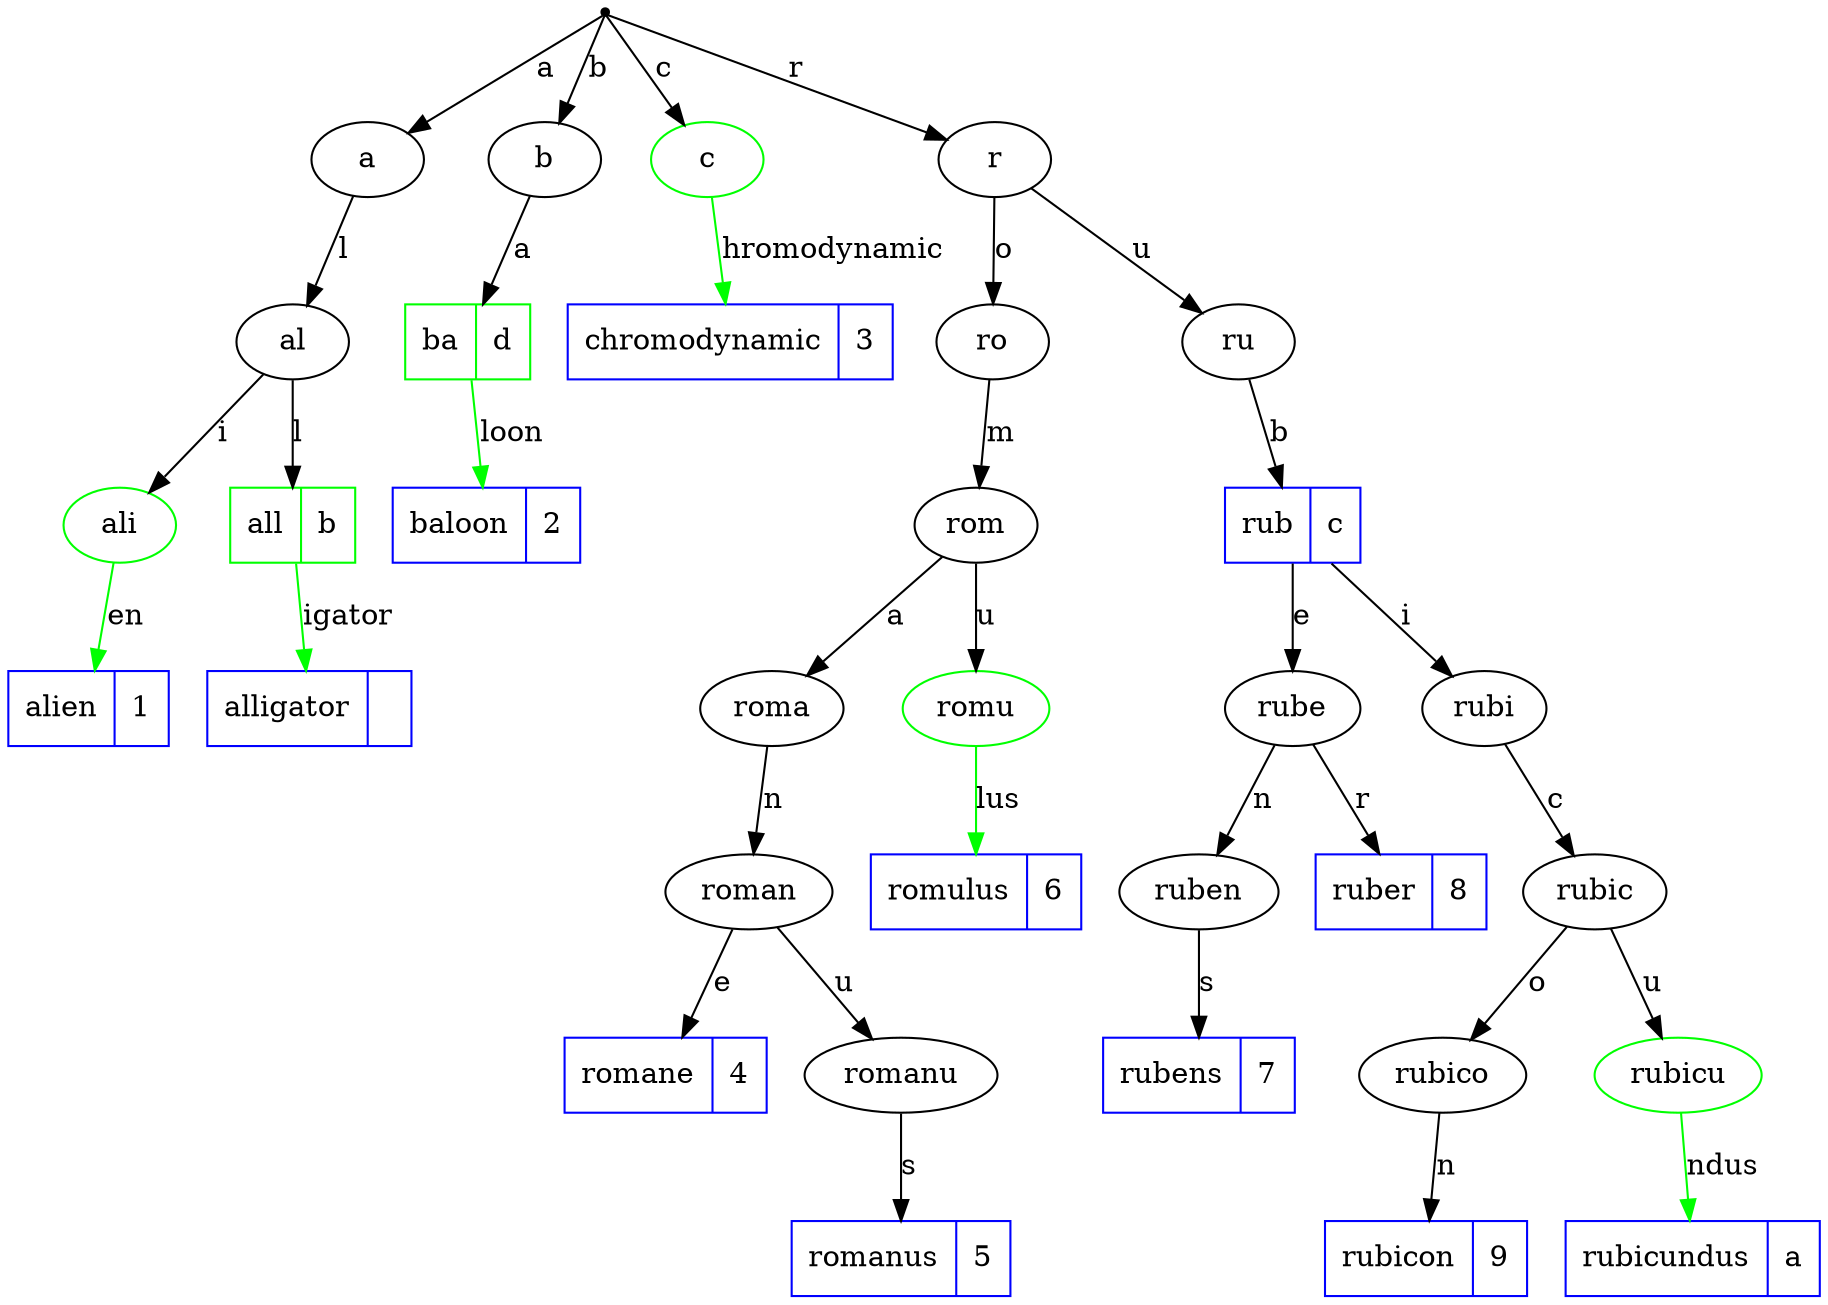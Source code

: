 digraph  {

	n1[label="",shape="point"];
	n2[label="a"];
	n30[label="al"];
	n31[color="green",label="ali"];
	n34[color="blue",label="alien|1",shape="record"];
	n32[color="green",label="all|b",shape="record"];
	n33[color="blue",label="alligator|{}",shape="record"];
	n3[label="b"];
	n28[color="green",label="ba|d",shape="record"];
	n29[color="blue",label="baloon|2",shape="record"];
	n4[color="green",label="c"];
	n27[color="blue",label="chromodynamic|3",shape="record"];
	n5[label="r"];
	n6[label="ro"];
	n19[label="rom"];
	n20[label="roma"];
	n23[label="roman"];
	n24[color="blue",label="romane|4",shape="record"];
	n25[label="romanu"];
	n26[color="blue",label="romanus|5",shape="record"];
	n21[color="green",label="romu"];
	n22[color="blue",label="romulus|6",shape="record"];
	n7[label="ru"];
	n8[color="blue",label="rub|c",shape="record"];
	n9[label="rube"];
	n16[label="ruben"];
	n18[color="blue",label="rubens|7",shape="record"];
	n17[color="blue",label="ruber|8",shape="record"];
	n10[label="rubi"];
	n11[label="rubic"];
	n12[label="rubico"];
	n15[color="blue",label="rubicon|9",shape="record"];
	n13[color="green",label="rubicu"];
	n14[color="blue",label="rubicundus|a",shape="record"];
	n1->n2[label="a"];
	n1->n3[label="b"];
	n1->n4[label="c"];
	n1->n5[label="r"];
	n2->n30[label="l"];
	n30->n31[label="i"];
	n30->n32[label="l"];
	n31->n34[color="green",label="en"];
	n32->n33[color="green",label="igator"];
	n3->n28[label="a"];
	n28->n29[color="green",label="loon"];
	n4->n27[color="green",label="hromodynamic"];
	n5->n6[label="o"];
	n5->n7[label="u"];
	n6->n19[label="m"];
	n19->n20[label="a"];
	n19->n21[label="u"];
	n20->n23[label="n"];
	n23->n24[label="e"];
	n23->n25[label="u"];
	n25->n26[label="s"];
	n21->n22[color="green",label="lus"];
	n7->n8[label="b"];
	n8->n9[label="e"];
	n8->n10[label="i"];
	n9->n16[label="n"];
	n9->n17[label="r"];
	n16->n18[label="s"];
	n10->n11[label="c"];
	n11->n12[label="o"];
	n11->n13[label="u"];
	n12->n15[label="n"];
	n13->n14[color="green",label="ndus"];

}
